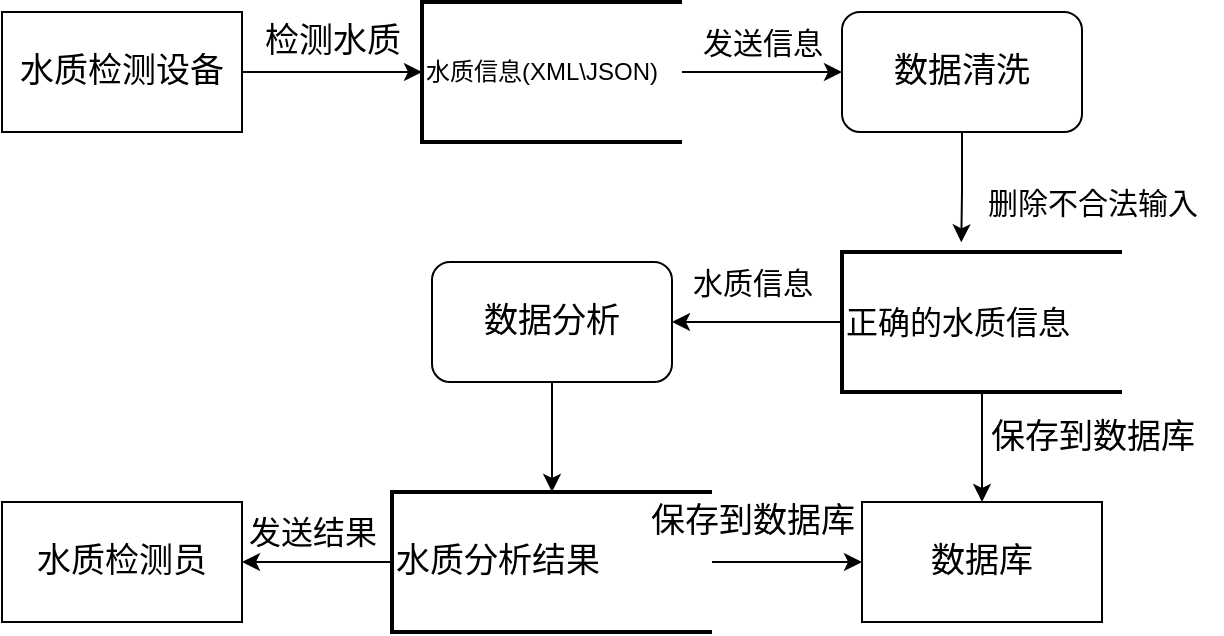 <mxfile version="21.3.2" type="github">
  <diagram id="C5RBs43oDa-KdzZeNtuy" name="Page-1">
    <mxGraphModel dx="1042" dy="577" grid="1" gridSize="10" guides="1" tooltips="1" connect="1" arrows="1" fold="1" page="1" pageScale="1" pageWidth="827" pageHeight="1169" math="0" shadow="0">
      <root>
        <mxCell id="WIyWlLk6GJQsqaUBKTNV-0" />
        <mxCell id="WIyWlLk6GJQsqaUBKTNV-1" parent="WIyWlLk6GJQsqaUBKTNV-0" />
        <mxCell id="hnKrM7pCxcYFdensCzO5-0" value="水质检测设备" style="rounded=0;whiteSpace=wrap;html=1;fontSize=17;" vertex="1" parent="WIyWlLk6GJQsqaUBKTNV-1">
          <mxGeometry x="120" y="170" width="120" height="60" as="geometry" />
        </mxCell>
        <mxCell id="hnKrM7pCxcYFdensCzO5-4" value="" style="endArrow=classic;html=1;rounded=0;exitX=1;exitY=0.5;exitDx=0;exitDy=0;entryX=0;entryY=0.5;entryDx=0;entryDy=0;entryPerimeter=0;" edge="1" parent="WIyWlLk6GJQsqaUBKTNV-1" source="hnKrM7pCxcYFdensCzO5-0" target="hnKrM7pCxcYFdensCzO5-5">
          <mxGeometry width="50" height="50" relative="1" as="geometry">
            <mxPoint x="390" y="330" as="sourcePoint" />
            <mxPoint x="300" y="200" as="targetPoint" />
          </mxGeometry>
        </mxCell>
        <mxCell id="hnKrM7pCxcYFdensCzO5-21" value="" style="edgeStyle=orthogonalEdgeStyle;rounded=0;orthogonalLoop=1;jettySize=auto;html=1;" edge="1" parent="WIyWlLk6GJQsqaUBKTNV-1" source="hnKrM7pCxcYFdensCzO5-5" target="hnKrM7pCxcYFdensCzO5-20">
          <mxGeometry relative="1" as="geometry" />
        </mxCell>
        <mxCell id="hnKrM7pCxcYFdensCzO5-5" value="水质信息(XML\JSON)" style="strokeWidth=2;html=1;shape=mxgraph.flowchart.annotation_1;align=left;pointerEvents=1;" vertex="1" parent="WIyWlLk6GJQsqaUBKTNV-1">
          <mxGeometry x="330" y="165" width="130" height="70" as="geometry" />
        </mxCell>
        <mxCell id="hnKrM7pCxcYFdensCzO5-19" value="检测水质" style="text;html=1;align=center;verticalAlign=middle;resizable=0;points=[];autosize=1;strokeColor=none;fillColor=none;fontSize=17;" vertex="1" parent="WIyWlLk6GJQsqaUBKTNV-1">
          <mxGeometry x="240" y="170" width="90" height="30" as="geometry" />
        </mxCell>
        <mxCell id="hnKrM7pCxcYFdensCzO5-25" style="edgeStyle=orthogonalEdgeStyle;rounded=0;orthogonalLoop=1;jettySize=auto;html=1;exitX=0.5;exitY=1;exitDx=0;exitDy=0;entryX=0.426;entryY=-0.069;entryDx=0;entryDy=0;entryPerimeter=0;" edge="1" parent="WIyWlLk6GJQsqaUBKTNV-1" source="hnKrM7pCxcYFdensCzO5-20" target="hnKrM7pCxcYFdensCzO5-24">
          <mxGeometry relative="1" as="geometry" />
        </mxCell>
        <mxCell id="hnKrM7pCxcYFdensCzO5-20" value="数据清洗" style="rounded=1;whiteSpace=wrap;html=1;fontSize=17;" vertex="1" parent="WIyWlLk6GJQsqaUBKTNV-1">
          <mxGeometry x="540" y="170" width="120" height="60" as="geometry" />
        </mxCell>
        <mxCell id="hnKrM7pCxcYFdensCzO5-22" value="发送信息" style="text;html=1;align=center;verticalAlign=middle;resizable=0;points=[];autosize=1;strokeColor=none;fillColor=none;fontSize=15;" vertex="1" parent="WIyWlLk6GJQsqaUBKTNV-1">
          <mxGeometry x="460" y="170" width="80" height="30" as="geometry" />
        </mxCell>
        <mxCell id="hnKrM7pCxcYFdensCzO5-28" style="edgeStyle=orthogonalEdgeStyle;rounded=0;orthogonalLoop=1;jettySize=auto;html=1;exitX=0.5;exitY=1;exitDx=0;exitDy=0;exitPerimeter=0;entryX=0.5;entryY=0;entryDx=0;entryDy=0;" edge="1" parent="WIyWlLk6GJQsqaUBKTNV-1" source="hnKrM7pCxcYFdensCzO5-24" target="hnKrM7pCxcYFdensCzO5-27">
          <mxGeometry relative="1" as="geometry" />
        </mxCell>
        <mxCell id="hnKrM7pCxcYFdensCzO5-32" style="edgeStyle=orthogonalEdgeStyle;rounded=0;orthogonalLoop=1;jettySize=auto;html=1;exitX=0;exitY=0.5;exitDx=0;exitDy=0;exitPerimeter=0;entryX=1;entryY=0.5;entryDx=0;entryDy=0;" edge="1" parent="WIyWlLk6GJQsqaUBKTNV-1" source="hnKrM7pCxcYFdensCzO5-24" target="hnKrM7pCxcYFdensCzO5-31">
          <mxGeometry relative="1" as="geometry" />
        </mxCell>
        <mxCell id="hnKrM7pCxcYFdensCzO5-24" value="正确的水质信息" style="strokeWidth=2;html=1;shape=mxgraph.flowchart.annotation_1;align=left;pointerEvents=1;fontSize=16;" vertex="1" parent="WIyWlLk6GJQsqaUBKTNV-1">
          <mxGeometry x="540" y="290" width="140" height="70" as="geometry" />
        </mxCell>
        <mxCell id="hnKrM7pCxcYFdensCzO5-26" value="删除不合法输入" style="text;html=1;align=center;verticalAlign=middle;resizable=0;points=[];autosize=1;strokeColor=none;fillColor=none;fontSize=15;" vertex="1" parent="WIyWlLk6GJQsqaUBKTNV-1">
          <mxGeometry x="600" y="250" width="130" height="30" as="geometry" />
        </mxCell>
        <mxCell id="hnKrM7pCxcYFdensCzO5-27" value="数据库" style="rounded=0;whiteSpace=wrap;html=1;fontSize=17;" vertex="1" parent="WIyWlLk6GJQsqaUBKTNV-1">
          <mxGeometry x="550" y="415" width="120" height="60" as="geometry" />
        </mxCell>
        <mxCell id="hnKrM7pCxcYFdensCzO5-29" value="保存到数据库" style="text;html=1;align=center;verticalAlign=middle;resizable=0;points=[];autosize=1;strokeColor=none;fillColor=none;fontSize=17;" vertex="1" parent="WIyWlLk6GJQsqaUBKTNV-1">
          <mxGeometry x="600" y="368" width="130" height="30" as="geometry" />
        </mxCell>
        <mxCell id="hnKrM7pCxcYFdensCzO5-34" style="edgeStyle=orthogonalEdgeStyle;rounded=0;orthogonalLoop=1;jettySize=auto;html=1;exitX=0.5;exitY=1;exitDx=0;exitDy=0;" edge="1" parent="WIyWlLk6GJQsqaUBKTNV-1" source="hnKrM7pCxcYFdensCzO5-31">
          <mxGeometry relative="1" as="geometry">
            <mxPoint x="395" y="410" as="targetPoint" />
          </mxGeometry>
        </mxCell>
        <mxCell id="hnKrM7pCxcYFdensCzO5-31" value="数据分析" style="rounded=1;whiteSpace=wrap;html=1;fontSize=17;" vertex="1" parent="WIyWlLk6GJQsqaUBKTNV-1">
          <mxGeometry x="335" y="295" width="120" height="60" as="geometry" />
        </mxCell>
        <mxCell id="hnKrM7pCxcYFdensCzO5-33" value="&lt;font style=&quot;font-size: 15px;&quot;&gt;水质信息&lt;/font&gt;" style="text;html=1;align=center;verticalAlign=middle;resizable=0;points=[];autosize=1;strokeColor=none;fillColor=none;" vertex="1" parent="WIyWlLk6GJQsqaUBKTNV-1">
          <mxGeometry x="455" y="290" width="80" height="30" as="geometry" />
        </mxCell>
        <mxCell id="hnKrM7pCxcYFdensCzO5-37" value="" style="edgeStyle=orthogonalEdgeStyle;rounded=0;orthogonalLoop=1;jettySize=auto;html=1;" edge="1" parent="WIyWlLk6GJQsqaUBKTNV-1" source="hnKrM7pCxcYFdensCzO5-36" target="hnKrM7pCxcYFdensCzO5-27">
          <mxGeometry relative="1" as="geometry" />
        </mxCell>
        <mxCell id="hnKrM7pCxcYFdensCzO5-40" style="edgeStyle=orthogonalEdgeStyle;rounded=0;orthogonalLoop=1;jettySize=auto;html=1;exitX=0;exitY=0.5;exitDx=0;exitDy=0;exitPerimeter=0;" edge="1" parent="WIyWlLk6GJQsqaUBKTNV-1" source="hnKrM7pCxcYFdensCzO5-36" target="hnKrM7pCxcYFdensCzO5-39">
          <mxGeometry relative="1" as="geometry" />
        </mxCell>
        <mxCell id="hnKrM7pCxcYFdensCzO5-36" value="水质分析结果" style="strokeWidth=2;html=1;shape=mxgraph.flowchart.annotation_1;align=left;pointerEvents=1;fontSize=17;" vertex="1" parent="WIyWlLk6GJQsqaUBKTNV-1">
          <mxGeometry x="315" y="410" width="160" height="70" as="geometry" />
        </mxCell>
        <mxCell id="hnKrM7pCxcYFdensCzO5-38" value="保存到数据库" style="text;html=1;align=center;verticalAlign=middle;resizable=0;points=[];autosize=1;strokeColor=none;fillColor=none;fontSize=17;" vertex="1" parent="WIyWlLk6GJQsqaUBKTNV-1">
          <mxGeometry x="430" y="410" width="130" height="30" as="geometry" />
        </mxCell>
        <mxCell id="hnKrM7pCxcYFdensCzO5-39" value="水质检测员" style="whiteSpace=wrap;html=1;fontSize=17;" vertex="1" parent="WIyWlLk6GJQsqaUBKTNV-1">
          <mxGeometry x="120" y="415" width="120" height="60" as="geometry" />
        </mxCell>
        <mxCell id="hnKrM7pCxcYFdensCzO5-41" value="发送结果" style="text;html=1;align=center;verticalAlign=middle;resizable=0;points=[];autosize=1;strokeColor=none;fillColor=none;fontSize=16;" vertex="1" parent="WIyWlLk6GJQsqaUBKTNV-1">
          <mxGeometry x="230" y="415" width="90" height="30" as="geometry" />
        </mxCell>
      </root>
    </mxGraphModel>
  </diagram>
</mxfile>
